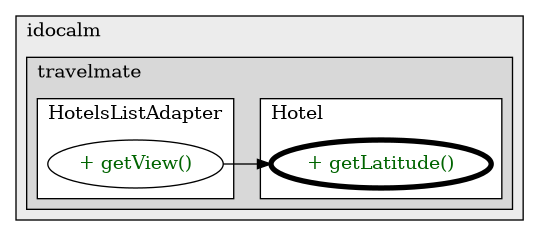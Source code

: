 @startuml

/' diagram meta data start
config=CallConfiguration;
{
  "rootMethod": "com.idocalm.travelmate.models.Hotel#getLatitude()",
  "projectClassification": {
    "searchMode": "OpenProject", // OpenProject, AllProjects
    "includedProjects": "",
    "pathEndKeywords": "*.impl",
    "isClientPath": "",
    "isClientName": "",
    "isTestPath": "",
    "isTestName": "",
    "isMappingPath": "",
    "isMappingName": "",
    "isDataAccessPath": "",
    "isDataAccessName": "",
    "isDataStructurePath": "",
    "isDataStructureName": "",
    "isInterfaceStructuresPath": "",
    "isInterfaceStructuresName": "",
    "isEntryPointPath": "",
    "isEntryPointName": "",
    "treatFinalFieldsAsMandatory": false
  },
  "graphRestriction": {
    "classPackageExcludeFilter": "",
    "classPackageIncludeFilter": "",
    "classNameExcludeFilter": "",
    "classNameIncludeFilter": "",
    "methodNameExcludeFilter": "",
    "methodNameIncludeFilter": "",
    "removeByInheritance": "", // inheritance/annotation based filtering is done in a second step
    "removeByAnnotation": "",
    "removeByClassPackage": "", // cleanup the graph after inheritance/annotation based filtering is done
    "removeByClassName": "",
    "cutMappings": false,
    "cutEnum": true,
    "cutTests": true,
    "cutClient": true,
    "cutDataAccess": true,
    "cutInterfaceStructures": true,
    "cutDataStructures": true,
    "cutGetterAndSetter": true,
    "cutConstructors": true
  },
  "graphTraversal": {
    "forwardDepth": 3,
    "backwardDepth": 3,
    "classPackageExcludeFilter": "",
    "classPackageIncludeFilter": "",
    "classNameExcludeFilter": "",
    "classNameIncludeFilter": "",
    "methodNameExcludeFilter": "",
    "methodNameIncludeFilter": "",
    "hideMappings": false,
    "hideDataStructures": false,
    "hidePrivateMethods": true,
    "hideInterfaceCalls": true, // indirection: implementation -> interface (is hidden) -> implementation
    "onlyShowApplicationEntryPoints": false, // root node is included
    "useMethodCallsForStructureDiagram": "ForwardOnly" // ForwardOnly, BothDirections, No
  },
  "details": {
    "aggregation": "GroupByClass", // ByClass, GroupByClass, None
    "showMethodParametersTypes": false,
    "showMethodParametersNames": false,
    "showMethodReturnType": false,
    "showPackageLevels": 2,
    "showCallOrder": false,
    "edgeMode": "MethodsOnly", // TypesOnly, MethodsOnly, TypesAndMethods, MethodsAndDirectTypeUsage
    "showDetailedClassStructure": false
  },
  "rootClass": "com.idocalm.travelmate.models.Hotel",
  "extensionCallbackMethod": "" // qualified.class.name#methodName - signature: public static String method(String)
}
diagram meta data end '/



digraph g {
    rankdir="LR"
    splines=polyline
    

'nodes 
subgraph cluster_1667077907 { 
   	label=idocalm
	labeljust=l
	fillcolor="#ececec"
	style=filled
   
   subgraph cluster_352704218 { 
   	label=travelmate
	labeljust=l
	fillcolor="#d8d8d8"
	style=filled
   
   subgraph cluster_1686821798 { 
   	label=HotelsListAdapter
	labeljust=l
	fillcolor=white
	style=filled
   
   HotelsListAdapter588979362XXXgetView1005306846[
	label="+ getView()"
	style=filled
	fillcolor=white
	tooltip="HotelsListAdapter

null"
	fontcolor=darkgreen
];
} 

subgraph cluster_1832931529 { 
   	label=Hotel
	labeljust=l
	fillcolor=white
	style=filled
   
   Hotel1063277009XXXgetLatitude0[
	label="+ getLatitude()"
	style=filled
	fillcolor=white
	tooltip="Hotel

null"
	penwidth=4
	fontcolor=darkgreen
];
} 
} 
} 

'edges    
HotelsListAdapter588979362XXXgetView1005306846 -> Hotel1063277009XXXgetLatitude0;
    
}
@enduml